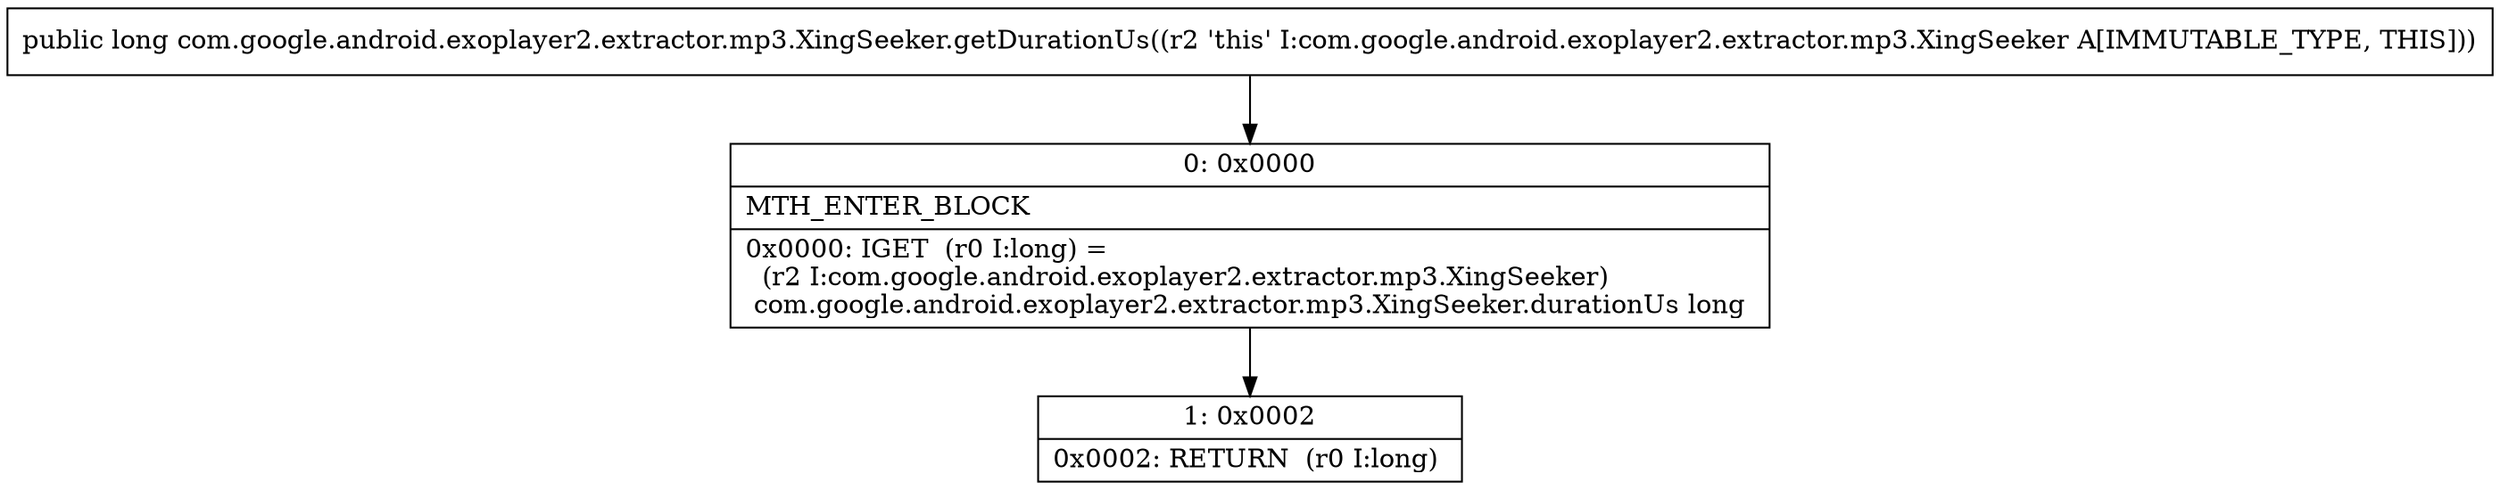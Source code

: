digraph "CFG forcom.google.android.exoplayer2.extractor.mp3.XingSeeker.getDurationUs()J" {
Node_0 [shape=record,label="{0\:\ 0x0000|MTH_ENTER_BLOCK\l|0x0000: IGET  (r0 I:long) = \l  (r2 I:com.google.android.exoplayer2.extractor.mp3.XingSeeker)\l com.google.android.exoplayer2.extractor.mp3.XingSeeker.durationUs long \l}"];
Node_1 [shape=record,label="{1\:\ 0x0002|0x0002: RETURN  (r0 I:long) \l}"];
MethodNode[shape=record,label="{public long com.google.android.exoplayer2.extractor.mp3.XingSeeker.getDurationUs((r2 'this' I:com.google.android.exoplayer2.extractor.mp3.XingSeeker A[IMMUTABLE_TYPE, THIS])) }"];
MethodNode -> Node_0;
Node_0 -> Node_1;
}

